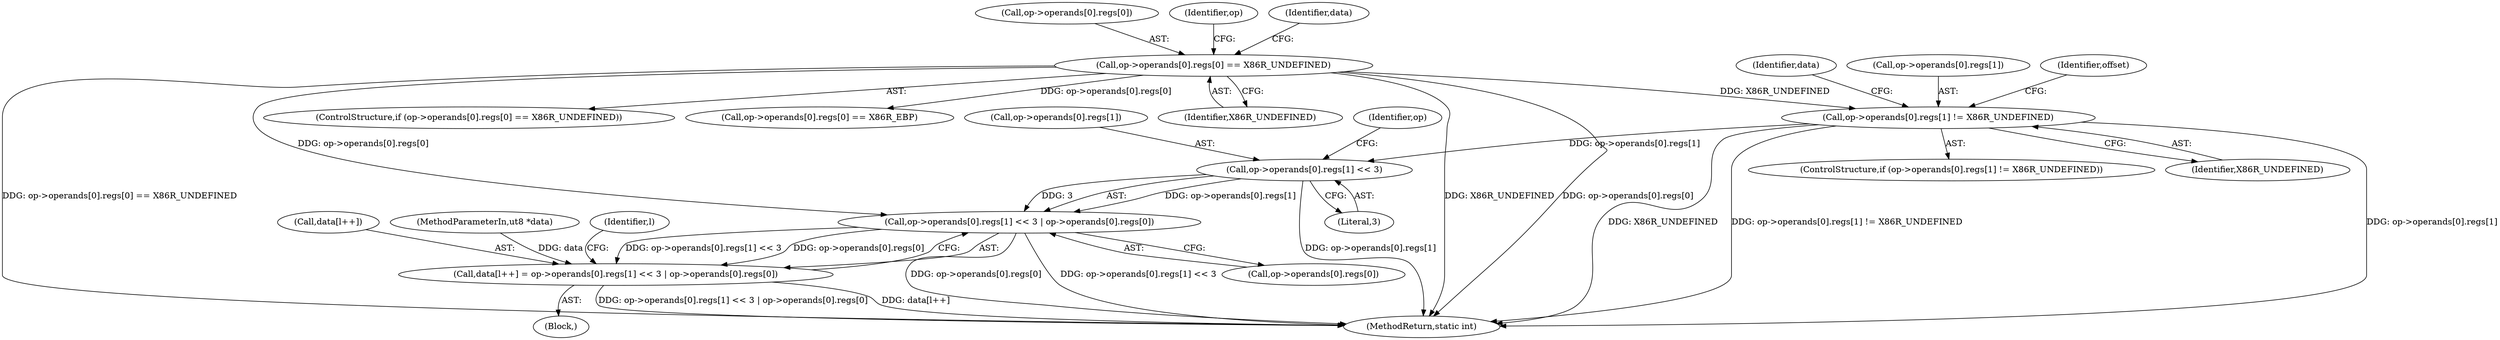 digraph "0_radare2_f17bfd9f1da05f30f23a4dd05e9d2363e1406948@API" {
"1001846" [label="(Call,op->operands[0].regs[1] << 3 | op->operands[0].regs[0])"];
"1001847" [label="(Call,op->operands[0].regs[1] << 3)"];
"1001813" [label="(Call,op->operands[0].regs[1] != X86R_UNDEFINED)"];
"1001741" [label="(Call,op->operands[0].regs[0] == X86R_UNDEFINED)"];
"1001841" [label="(Call,data[l++] = op->operands[0].regs[1] << 3 | op->operands[0].regs[0])"];
"1001842" [label="(Call,data[l++])"];
"1003216" [label="(MethodReturn,static int)"];
"1001741" [label="(Call,op->operands[0].regs[0] == X86R_UNDEFINED)"];
"1001812" [label="(ControlStructure,if (op->operands[0].regs[1] != X86R_UNDEFINED))"];
"1001848" [label="(Call,op->operands[0].regs[1])"];
"1001847" [label="(Call,op->operands[0].regs[1] << 3)"];
"1001742" [label="(Call,op->operands[0].regs[0])"];
"1001841" [label="(Call,data[l++] = op->operands[0].regs[1] << 3 | op->operands[0].regs[0])"];
"1001751" [label="(Identifier,X86R_UNDEFINED)"];
"1000104" [label="(MethodParameterIn,ut8 *data)"];
"1001846" [label="(Call,op->operands[0].regs[1] << 3 | op->operands[0].regs[0])"];
"1001814" [label="(Call,op->operands[0].regs[1])"];
"1001862" [label="(Identifier,op)"];
"1001806" [label="(Identifier,op)"];
"1001868" [label="(Identifier,l)"];
"1001740" [label="(ControlStructure,if (op->operands[0].regs[0] == X86R_UNDEFINED))"];
"1001886" [label="(Call,op->operands[0].regs[0] == X86R_EBP)"];
"1001858" [label="(Call,op->operands[0].regs[0])"];
"1001755" [label="(Identifier,data)"];
"1001870" [label="(Identifier,offset)"];
"1001813" [label="(Call,op->operands[0].regs[1] != X86R_UNDEFINED)"];
"1001857" [label="(Literal,3)"];
"1001823" [label="(Identifier,X86R_UNDEFINED)"];
"1001824" [label="(Block,)"];
"1001827" [label="(Identifier,data)"];
"1001846" -> "1001841"  [label="AST: "];
"1001846" -> "1001858"  [label="CFG: "];
"1001847" -> "1001846"  [label="AST: "];
"1001858" -> "1001846"  [label="AST: "];
"1001841" -> "1001846"  [label="CFG: "];
"1001846" -> "1003216"  [label="DDG: op->operands[0].regs[0]"];
"1001846" -> "1003216"  [label="DDG: op->operands[0].regs[1] << 3"];
"1001846" -> "1001841"  [label="DDG: op->operands[0].regs[1] << 3"];
"1001846" -> "1001841"  [label="DDG: op->operands[0].regs[0]"];
"1001847" -> "1001846"  [label="DDG: op->operands[0].regs[1]"];
"1001847" -> "1001846"  [label="DDG: 3"];
"1001741" -> "1001846"  [label="DDG: op->operands[0].regs[0]"];
"1001847" -> "1001857"  [label="CFG: "];
"1001848" -> "1001847"  [label="AST: "];
"1001857" -> "1001847"  [label="AST: "];
"1001862" -> "1001847"  [label="CFG: "];
"1001847" -> "1003216"  [label="DDG: op->operands[0].regs[1]"];
"1001813" -> "1001847"  [label="DDG: op->operands[0].regs[1]"];
"1001813" -> "1001812"  [label="AST: "];
"1001813" -> "1001823"  [label="CFG: "];
"1001814" -> "1001813"  [label="AST: "];
"1001823" -> "1001813"  [label="AST: "];
"1001827" -> "1001813"  [label="CFG: "];
"1001870" -> "1001813"  [label="CFG: "];
"1001813" -> "1003216"  [label="DDG: X86R_UNDEFINED"];
"1001813" -> "1003216"  [label="DDG: op->operands[0].regs[1] != X86R_UNDEFINED"];
"1001813" -> "1003216"  [label="DDG: op->operands[0].regs[1]"];
"1001741" -> "1001813"  [label="DDG: X86R_UNDEFINED"];
"1001741" -> "1001740"  [label="AST: "];
"1001741" -> "1001751"  [label="CFG: "];
"1001742" -> "1001741"  [label="AST: "];
"1001751" -> "1001741"  [label="AST: "];
"1001755" -> "1001741"  [label="CFG: "];
"1001806" -> "1001741"  [label="CFG: "];
"1001741" -> "1003216"  [label="DDG: X86R_UNDEFINED"];
"1001741" -> "1003216"  [label="DDG: op->operands[0].regs[0]"];
"1001741" -> "1003216"  [label="DDG: op->operands[0].regs[0] == X86R_UNDEFINED"];
"1001741" -> "1001886"  [label="DDG: op->operands[0].regs[0]"];
"1001841" -> "1001824"  [label="AST: "];
"1001842" -> "1001841"  [label="AST: "];
"1001868" -> "1001841"  [label="CFG: "];
"1001841" -> "1003216"  [label="DDG: op->operands[0].regs[1] << 3 | op->operands[0].regs[0]"];
"1001841" -> "1003216"  [label="DDG: data[l++]"];
"1000104" -> "1001841"  [label="DDG: data"];
}
